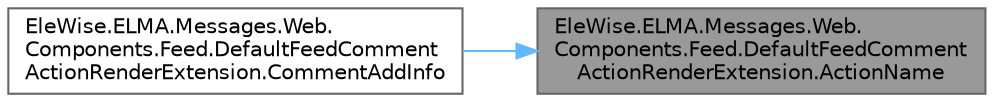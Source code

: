 digraph "EleWise.ELMA.Messages.Web.Components.Feed.DefaultFeedCommentActionRenderExtension.ActionName"
{
 // LATEX_PDF_SIZE
  bgcolor="transparent";
  edge [fontname=Helvetica,fontsize=10,labelfontname=Helvetica,labelfontsize=10];
  node [fontname=Helvetica,fontsize=10,shape=box,height=0.2,width=0.4];
  rankdir="RL";
  Node1 [id="Node000001",label="EleWise.ELMA.Messages.Web.\lComponents.Feed.DefaultFeedComment\lActionRenderExtension.ActionName",height=0.2,width=0.4,color="gray40", fillcolor="grey60", style="filled", fontcolor="black",tooltip="Имя действия для сообщения."];
  Node1 -> Node2 [id="edge1_Node000001_Node000002",dir="back",color="steelblue1",style="solid",tooltip=" "];
  Node2 [id="Node000002",label="EleWise.ELMA.Messages.Web.\lComponents.Feed.DefaultFeedComment\lActionRenderExtension.CommentAddInfo",height=0.2,width=0.4,color="grey40", fillcolor="white", style="filled",URL="$class_ele_wise_1_1_e_l_m_a_1_1_messages_1_1_web_1_1_components_1_1_feed_1_1_default_feed_comment_action_render_extension.html#a8e76202d76bcae3840cf10579aea7a87",tooltip="Отрисовка дополнительной информации в комментарии."];
}
